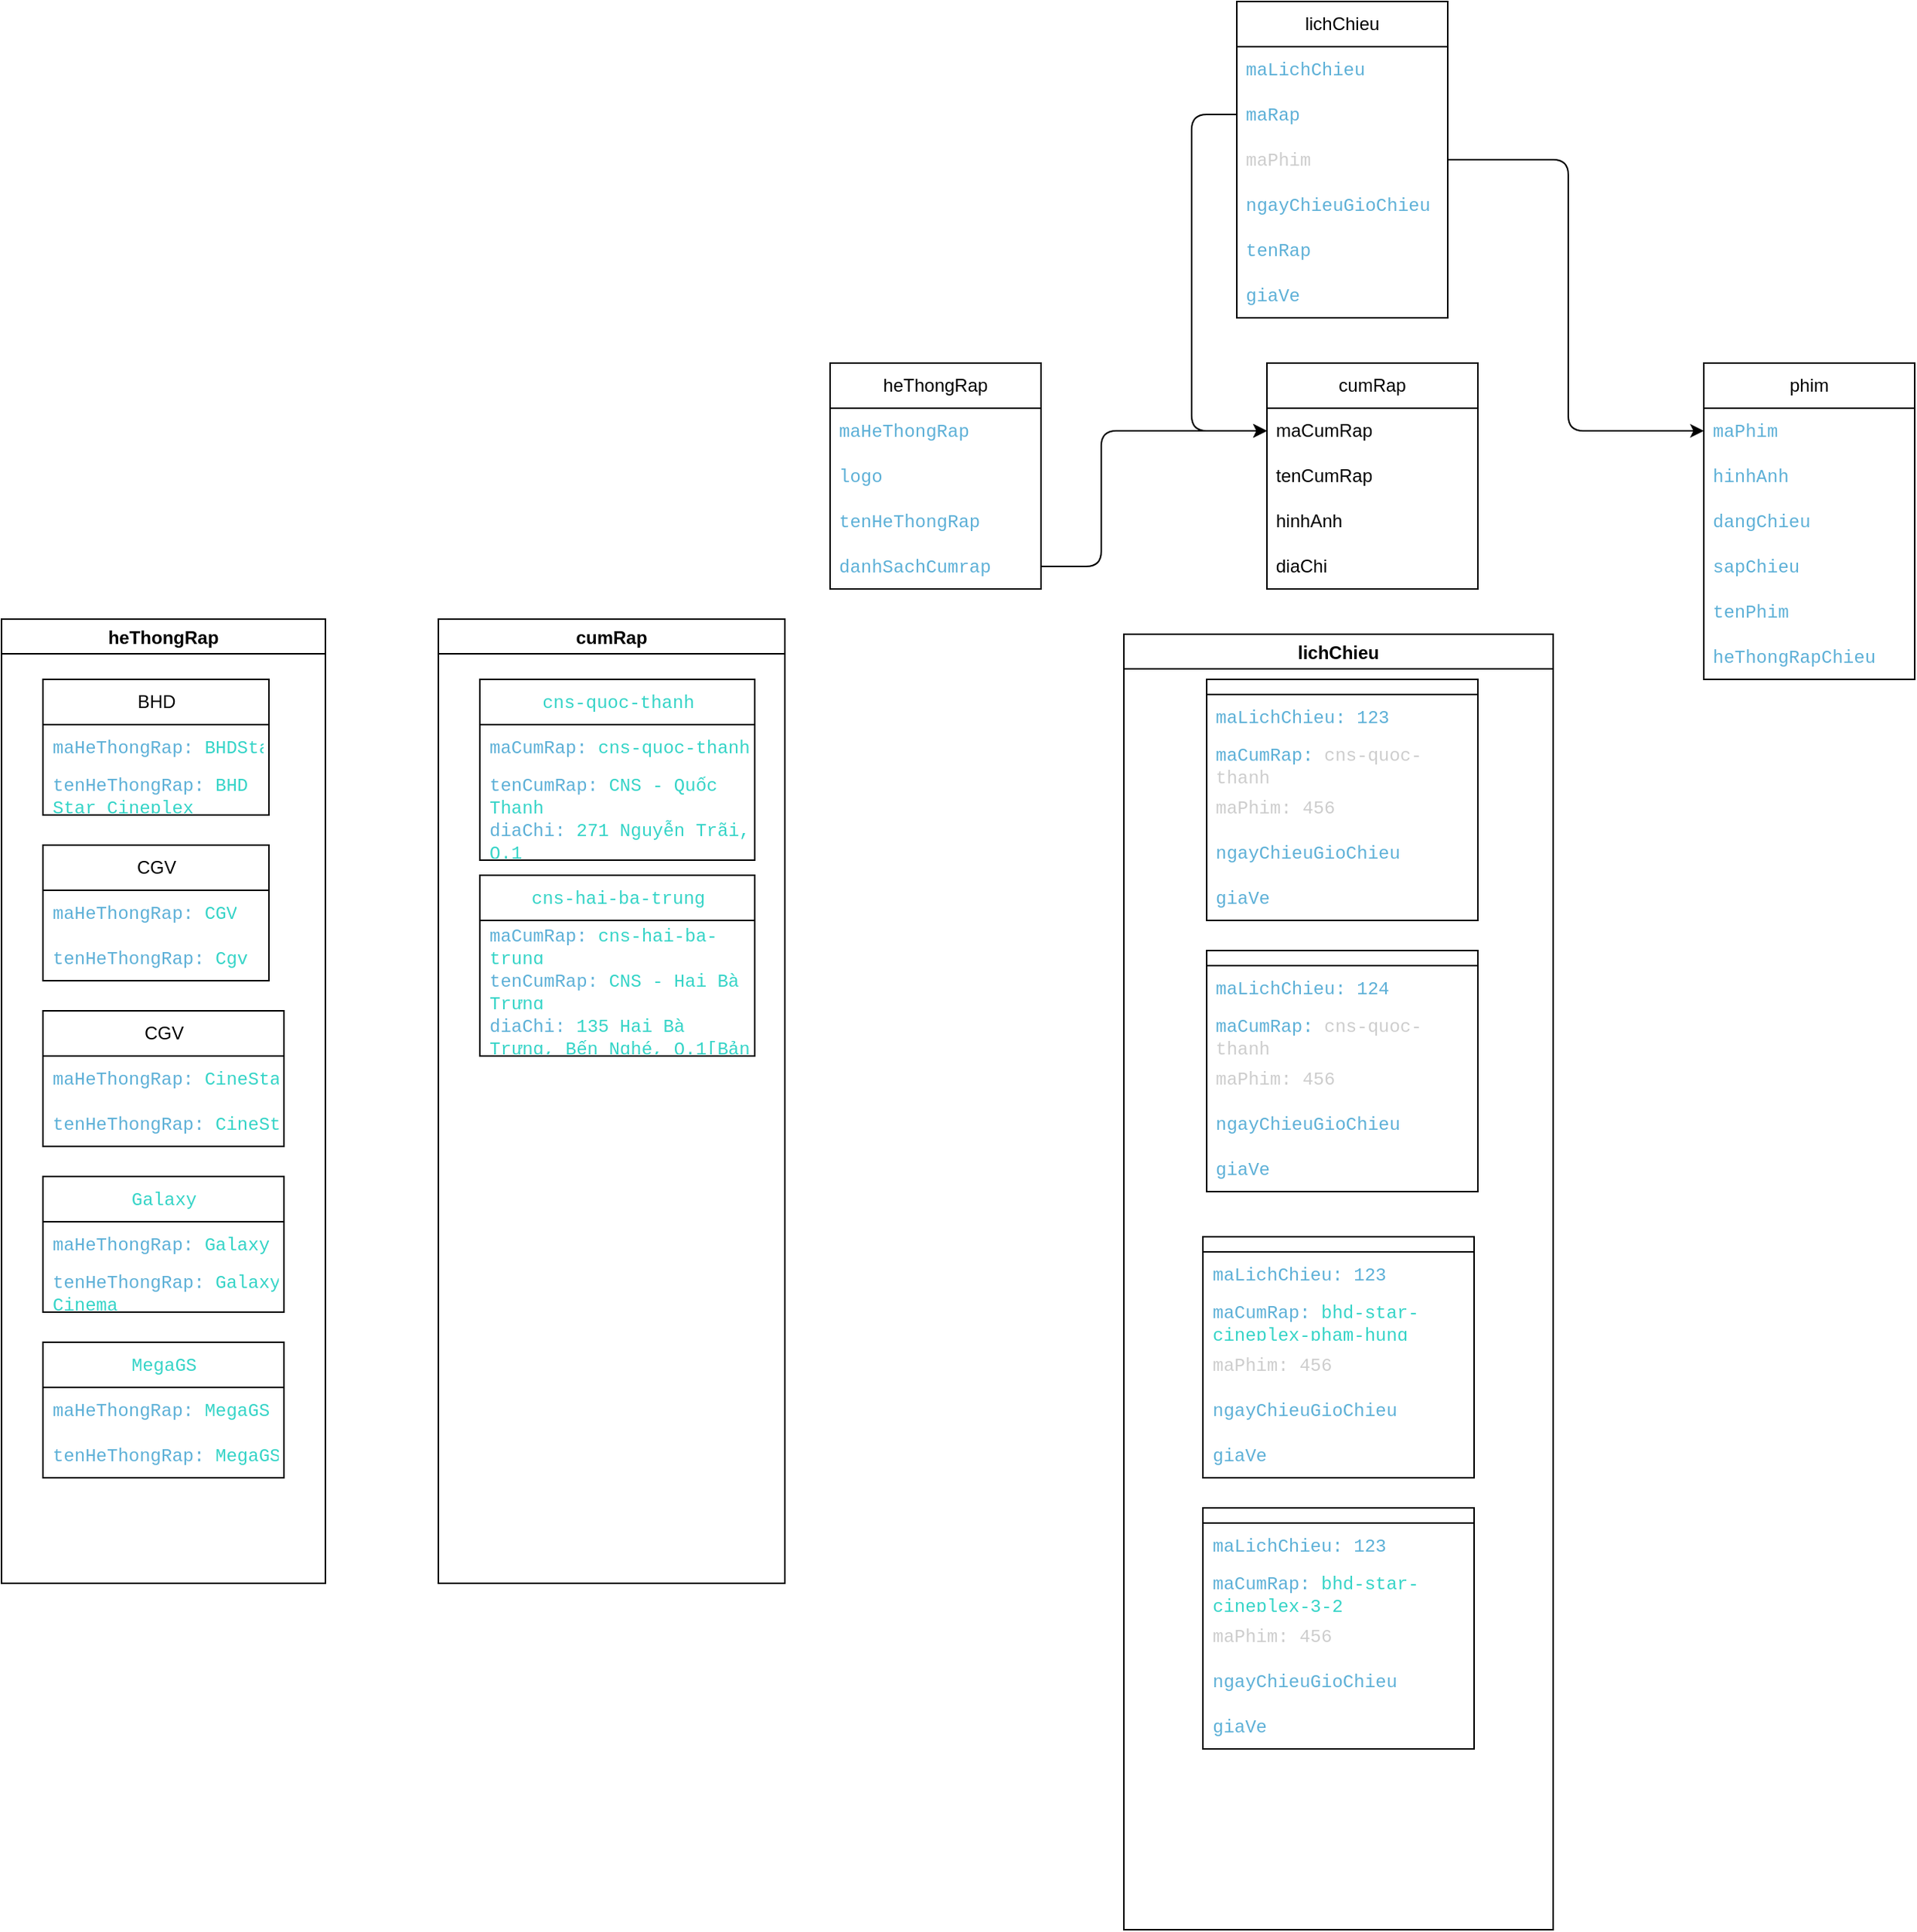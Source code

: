 <mxfile>
    <diagram id="7_BAVlNFPyDH6XKhJc1Q" name="Page-1">
        <mxGraphModel dx="2104" dy="604" grid="1" gridSize="10" guides="1" tooltips="1" connect="1" arrows="1" fold="1" page="1" pageScale="1" pageWidth="850" pageHeight="1100" math="0" shadow="0">
            <root>
                <mxCell id="0"/>
                <mxCell id="1" parent="0"/>
                <mxCell id="2" value="heThongRap" style="swimlane;fontStyle=0;childLayout=stackLayout;horizontal=1;startSize=30;horizontalStack=0;resizeParent=1;resizeParentMax=0;resizeLast=0;collapsible=1;marginBottom=0;whiteSpace=wrap;html=1;" vertex="1" parent="1">
                    <mxGeometry x="30" y="280" width="140" height="150" as="geometry"/>
                </mxCell>
                <mxCell id="3" value="&lt;span style=&quot;color: rgb(93, 176, 215); font-family: consolas, &amp;quot;lucida console&amp;quot;, &amp;quot;courier new&amp;quot;, monospace;&quot;&gt;maHeThongRap&lt;/span&gt;" style="text;strokeColor=none;fillColor=none;align=left;verticalAlign=middle;spacingLeft=4;spacingRight=4;overflow=hidden;points=[[0,0.5],[1,0.5]];portConstraint=eastwest;rotatable=0;whiteSpace=wrap;html=1;" vertex="1" parent="2">
                    <mxGeometry y="30" width="140" height="30" as="geometry"/>
                </mxCell>
                <mxCell id="4" value="&lt;span style=&quot;color: rgb(93, 176, 215); font-family: consolas, &amp;quot;lucida console&amp;quot;, &amp;quot;courier new&amp;quot;, monospace;&quot;&gt;logo&lt;/span&gt;" style="text;strokeColor=none;fillColor=none;align=left;verticalAlign=middle;spacingLeft=4;spacingRight=4;overflow=hidden;points=[[0,0.5],[1,0.5]];portConstraint=eastwest;rotatable=0;whiteSpace=wrap;html=1;" vertex="1" parent="2">
                    <mxGeometry y="60" width="140" height="30" as="geometry"/>
                </mxCell>
                <mxCell id="5" value="&lt;span style=&quot;color: rgb(93, 176, 215); font-family: consolas, &amp;quot;lucida console&amp;quot;, &amp;quot;courier new&amp;quot;, monospace;&quot;&gt;tenHeThongRap&lt;/span&gt;" style="text;strokeColor=none;fillColor=none;align=left;verticalAlign=middle;spacingLeft=4;spacingRight=4;overflow=hidden;points=[[0,0.5],[1,0.5]];portConstraint=eastwest;rotatable=0;whiteSpace=wrap;html=1;" vertex="1" parent="2">
                    <mxGeometry y="90" width="140" height="30" as="geometry"/>
                </mxCell>
                <mxCell id="25" value="&lt;span style=&quot;color: rgb(93, 176, 215); font-family: consolas, &amp;quot;lucida console&amp;quot;, &amp;quot;courier new&amp;quot;, monospace;&quot;&gt;danhSachCumrap&lt;/span&gt;" style="text;strokeColor=none;fillColor=none;align=left;verticalAlign=middle;spacingLeft=4;spacingRight=4;overflow=hidden;points=[[0,0.5],[1,0.5]];portConstraint=eastwest;rotatable=0;whiteSpace=wrap;html=1;" vertex="1" parent="2">
                    <mxGeometry y="120" width="140" height="30" as="geometry"/>
                </mxCell>
                <mxCell id="6" value="cumRap" style="swimlane;fontStyle=0;childLayout=stackLayout;horizontal=1;startSize=30;horizontalStack=0;resizeParent=1;resizeParentMax=0;resizeLast=0;collapsible=1;marginBottom=0;whiteSpace=wrap;html=1;" vertex="1" parent="1">
                    <mxGeometry x="320" y="280" width="140" height="150" as="geometry"/>
                </mxCell>
                <mxCell id="7" value="maCumRap" style="text;strokeColor=none;fillColor=none;align=left;verticalAlign=middle;spacingLeft=4;spacingRight=4;overflow=hidden;points=[[0,0.5],[1,0.5]];portConstraint=eastwest;rotatable=0;whiteSpace=wrap;html=1;" vertex="1" parent="6">
                    <mxGeometry y="30" width="140" height="30" as="geometry"/>
                </mxCell>
                <mxCell id="8" value="tenCumRap" style="text;strokeColor=none;fillColor=none;align=left;verticalAlign=middle;spacingLeft=4;spacingRight=4;overflow=hidden;points=[[0,0.5],[1,0.5]];portConstraint=eastwest;rotatable=0;whiteSpace=wrap;html=1;" vertex="1" parent="6">
                    <mxGeometry y="60" width="140" height="30" as="geometry"/>
                </mxCell>
                <mxCell id="9" value="hinhAnh" style="text;strokeColor=none;fillColor=none;align=left;verticalAlign=middle;spacingLeft=4;spacingRight=4;overflow=hidden;points=[[0,0.5],[1,0.5]];portConstraint=eastwest;rotatable=0;whiteSpace=wrap;html=1;" vertex="1" parent="6">
                    <mxGeometry y="90" width="140" height="30" as="geometry"/>
                </mxCell>
                <mxCell id="10" value="diaChi" style="text;strokeColor=none;fillColor=none;align=left;verticalAlign=middle;spacingLeft=4;spacingRight=4;overflow=hidden;points=[[0,0.5],[1,0.5]];portConstraint=eastwest;rotatable=0;whiteSpace=wrap;html=1;" vertex="1" parent="6">
                    <mxGeometry y="120" width="140" height="30" as="geometry"/>
                </mxCell>
                <mxCell id="11" value="phim" style="swimlane;fontStyle=0;childLayout=stackLayout;horizontal=1;startSize=30;horizontalStack=0;resizeParent=1;resizeParentMax=0;resizeLast=0;collapsible=1;marginBottom=0;whiteSpace=wrap;html=1;" vertex="1" parent="1">
                    <mxGeometry x="610" y="280" width="140" height="210" as="geometry"/>
                </mxCell>
                <mxCell id="12" value="&lt;span style=&quot;color: rgb(93, 176, 215); font-family: consolas, &amp;quot;lucida console&amp;quot;, &amp;quot;courier new&amp;quot;, monospace;&quot;&gt;maPhim&lt;/span&gt;" style="text;strokeColor=none;fillColor=none;align=left;verticalAlign=middle;spacingLeft=4;spacingRight=4;overflow=hidden;points=[[0,0.5],[1,0.5]];portConstraint=eastwest;rotatable=0;whiteSpace=wrap;html=1;" vertex="1" parent="11">
                    <mxGeometry y="30" width="140" height="30" as="geometry"/>
                </mxCell>
                <mxCell id="13" value="&lt;span style=&quot;color: rgb(93, 176, 215); font-family: consolas, &amp;quot;lucida console&amp;quot;, &amp;quot;courier new&amp;quot;, monospace;&quot;&gt;hinhAnh&lt;/span&gt;" style="text;strokeColor=none;fillColor=none;align=left;verticalAlign=middle;spacingLeft=4;spacingRight=4;overflow=hidden;points=[[0,0.5],[1,0.5]];portConstraint=eastwest;rotatable=0;whiteSpace=wrap;html=1;" vertex="1" parent="11">
                    <mxGeometry y="60" width="140" height="30" as="geometry"/>
                </mxCell>
                <mxCell id="14" value="&lt;span style=&quot;color: rgb(93, 176, 215); font-family: consolas, &amp;quot;lucida console&amp;quot;, &amp;quot;courier new&amp;quot;, monospace;&quot;&gt;dangChieu&lt;/span&gt;" style="text;strokeColor=none;fillColor=none;align=left;verticalAlign=middle;spacingLeft=4;spacingRight=4;overflow=hidden;points=[[0,0.5],[1,0.5]];portConstraint=eastwest;rotatable=0;whiteSpace=wrap;html=1;" vertex="1" parent="11">
                    <mxGeometry y="90" width="140" height="30" as="geometry"/>
                </mxCell>
                <mxCell id="16" value="&lt;span style=&quot;color: rgb(93, 176, 215); font-family: consolas, &amp;quot;lucida console&amp;quot;, &amp;quot;courier new&amp;quot;, monospace;&quot;&gt;sapChieu&lt;/span&gt;" style="text;strokeColor=none;fillColor=none;align=left;verticalAlign=middle;spacingLeft=4;spacingRight=4;overflow=hidden;points=[[0,0.5],[1,0.5]];portConstraint=eastwest;rotatable=0;whiteSpace=wrap;html=1;" vertex="1" parent="11">
                    <mxGeometry y="120" width="140" height="30" as="geometry"/>
                </mxCell>
                <mxCell id="29" value="&lt;span style=&quot;color: rgb(93, 176, 215); font-family: consolas, &amp;quot;lucida console&amp;quot;, &amp;quot;courier new&amp;quot;, monospace;&quot;&gt;tenPhim&lt;/span&gt;" style="text;strokeColor=none;fillColor=none;align=left;verticalAlign=middle;spacingLeft=4;spacingRight=4;overflow=hidden;points=[[0,0.5],[1,0.5]];portConstraint=eastwest;rotatable=0;whiteSpace=wrap;html=1;" vertex="1" parent="11">
                    <mxGeometry y="150" width="140" height="30" as="geometry"/>
                </mxCell>
                <mxCell id="15" value="&lt;span style=&quot;color: rgb(93, 176, 215); font-family: consolas, &amp;quot;lucida console&amp;quot;, &amp;quot;courier new&amp;quot;, monospace;&quot;&gt;heThongRapChieu&lt;/span&gt;" style="text;strokeColor=none;fillColor=none;align=left;verticalAlign=middle;spacingLeft=4;spacingRight=4;overflow=hidden;points=[[0,0.5],[1,0.5]];portConstraint=eastwest;rotatable=0;whiteSpace=wrap;html=1;" vertex="1" parent="11">
                    <mxGeometry y="180" width="140" height="30" as="geometry"/>
                </mxCell>
                <mxCell id="17" value="lichChieu" style="swimlane;fontStyle=0;childLayout=stackLayout;horizontal=1;startSize=30;horizontalStack=0;resizeParent=1;resizeParentMax=0;resizeLast=0;collapsible=1;marginBottom=0;whiteSpace=wrap;html=1;" vertex="1" parent="1">
                    <mxGeometry x="300" y="40" width="140" height="210" as="geometry"/>
                </mxCell>
                <mxCell id="18" value="&lt;span style=&quot;color: rgb(93, 176, 215); font-family: consolas, &amp;quot;lucida console&amp;quot;, &amp;quot;courier new&amp;quot;, monospace;&quot;&gt;maLichChieu&lt;/span&gt;" style="text;strokeColor=none;fillColor=none;align=left;verticalAlign=middle;spacingLeft=4;spacingRight=4;overflow=hidden;points=[[0,0.5],[1,0.5]];portConstraint=eastwest;rotatable=0;whiteSpace=wrap;html=1;" vertex="1" parent="17">
                    <mxGeometry y="30" width="140" height="30" as="geometry"/>
                </mxCell>
                <mxCell id="19" value="&lt;span style=&quot;color: rgb(93, 176, 215); font-family: consolas, &amp;quot;lucida console&amp;quot;, &amp;quot;courier new&amp;quot;, monospace;&quot;&gt;maRap&lt;/span&gt;" style="text;strokeColor=none;fillColor=none;align=left;verticalAlign=middle;spacingLeft=4;spacingRight=4;overflow=hidden;points=[[0,0.5],[1,0.5]];portConstraint=eastwest;rotatable=0;whiteSpace=wrap;html=1;" vertex="1" parent="17">
                    <mxGeometry y="60" width="140" height="30" as="geometry"/>
                </mxCell>
                <mxCell id="26" value="&lt;span style=&quot;color: rgb(205, 205, 205); font-family: consolas, &amp;quot;lucida console&amp;quot;, &amp;quot;courier new&amp;quot;, monospace;&quot;&gt;maPhim&lt;/span&gt;" style="text;strokeColor=none;fillColor=none;align=left;verticalAlign=middle;spacingLeft=4;spacingRight=4;overflow=hidden;points=[[0,0.5],[1,0.5]];portConstraint=eastwest;rotatable=0;whiteSpace=wrap;html=1;" vertex="1" parent="17">
                    <mxGeometry y="90" width="140" height="30" as="geometry"/>
                </mxCell>
                <mxCell id="22" value="&lt;span style=&quot;color: rgb(93, 176, 215); font-family: consolas, &amp;quot;lucida console&amp;quot;, &amp;quot;courier new&amp;quot;, monospace;&quot;&gt;ngayChieuGioChieu&lt;/span&gt;" style="text;strokeColor=none;fillColor=none;align=left;verticalAlign=middle;spacingLeft=4;spacingRight=4;overflow=hidden;points=[[0,0.5],[1,0.5]];portConstraint=eastwest;rotatable=0;whiteSpace=wrap;html=1;" vertex="1" parent="17">
                    <mxGeometry y="120" width="140" height="30" as="geometry"/>
                </mxCell>
                <mxCell id="21" value="&lt;span style=&quot;color: rgb(93, 176, 215); font-family: consolas, &amp;quot;lucida console&amp;quot;, &amp;quot;courier new&amp;quot;, monospace;&quot;&gt;tenRap&lt;/span&gt;" style="text;strokeColor=none;fillColor=none;align=left;verticalAlign=middle;spacingLeft=4;spacingRight=4;overflow=hidden;points=[[0,0.5],[1,0.5]];portConstraint=eastwest;rotatable=0;whiteSpace=wrap;html=1;" vertex="1" parent="17">
                    <mxGeometry y="150" width="140" height="30" as="geometry"/>
                </mxCell>
                <mxCell id="20" value="&lt;span style=&quot;color: rgb(93, 176, 215); font-family: consolas, &amp;quot;lucida console&amp;quot;, &amp;quot;courier new&amp;quot;, monospace;&quot;&gt;giaVe&lt;/span&gt;" style="text;strokeColor=none;fillColor=none;align=left;verticalAlign=middle;spacingLeft=4;spacingRight=4;overflow=hidden;points=[[0,0.5],[1,0.5]];portConstraint=eastwest;rotatable=0;whiteSpace=wrap;html=1;" vertex="1" parent="17">
                    <mxGeometry y="180" width="140" height="30" as="geometry"/>
                </mxCell>
                <mxCell id="24" style="edgeStyle=none;html=1;entryX=0;entryY=0.5;entryDx=0;entryDy=0;" edge="1" parent="1" source="19" target="7">
                    <mxGeometry relative="1" as="geometry">
                        <Array as="points">
                            <mxPoint x="270" y="115"/>
                            <mxPoint x="270" y="325"/>
                        </Array>
                    </mxGeometry>
                </mxCell>
                <mxCell id="27" style="edgeStyle=none;html=1;exitX=1;exitY=0.5;exitDx=0;exitDy=0;entryX=0;entryY=0.5;entryDx=0;entryDy=0;" edge="1" parent="1" source="26" target="12">
                    <mxGeometry relative="1" as="geometry">
                        <Array as="points">
                            <mxPoint x="520" y="145"/>
                            <mxPoint x="520" y="325"/>
                        </Array>
                    </mxGeometry>
                </mxCell>
                <mxCell id="28" style="edgeStyle=none;html=1;exitX=1;exitY=0.5;exitDx=0;exitDy=0;entryX=0;entryY=0.5;entryDx=0;entryDy=0;" edge="1" parent="1" source="25" target="7">
                    <mxGeometry relative="1" as="geometry">
                        <Array as="points">
                            <mxPoint x="210" y="415"/>
                            <mxPoint x="210" y="325"/>
                        </Array>
                    </mxGeometry>
                </mxCell>
                <mxCell id="69" value="heThongRap" style="swimlane;" vertex="1" parent="1">
                    <mxGeometry x="-520" y="450" width="215" height="640" as="geometry"/>
                </mxCell>
                <mxCell id="37" value="BHD" style="swimlane;fontStyle=0;childLayout=stackLayout;horizontal=1;startSize=30;horizontalStack=0;resizeParent=1;resizeParentMax=0;resizeLast=0;collapsible=1;marginBottom=0;whiteSpace=wrap;html=1;" vertex="1" parent="69">
                    <mxGeometry x="27.5" y="40" width="150" height="90" as="geometry">
                        <mxRectangle x="-50" y="520" width="70" height="30" as="alternateBounds"/>
                    </mxGeometry>
                </mxCell>
                <mxCell id="38" value="&lt;span style=&quot;color: rgb(93, 176, 215); font-family: consolas, &amp;quot;lucida console&amp;quot;, &amp;quot;courier new&amp;quot;, monospace;&quot;&gt;maHeThongRap:&amp;nbsp;&lt;/span&gt;&lt;span style=&quot;color: rgb(53, 212, 199); font-family: consolas, &amp;quot;lucida console&amp;quot;, &amp;quot;courier new&amp;quot;, monospace;&quot;&gt;BHDStar&lt;/span&gt;" style="text;strokeColor=none;fillColor=none;align=left;verticalAlign=middle;spacingLeft=4;spacingRight=4;overflow=hidden;points=[[0,0.5],[1,0.5]];portConstraint=eastwest;rotatable=0;whiteSpace=wrap;html=1;" vertex="1" parent="37">
                    <mxGeometry y="30" width="150" height="30" as="geometry"/>
                </mxCell>
                <mxCell id="39" value="&lt;span style=&quot;color: rgb(93, 176, 215); font-family: consolas, &amp;quot;lucida console&amp;quot;, &amp;quot;courier new&amp;quot;, monospace;&quot;&gt;tenHeThongRap:&amp;nbsp;&lt;/span&gt;&lt;span style=&quot;color: rgb(53, 212, 199); font-family: consolas, &amp;quot;lucida console&amp;quot;, &amp;quot;courier new&amp;quot;, monospace;&quot;&gt;BHD Star Cineplex&lt;/span&gt;" style="text;strokeColor=none;fillColor=none;align=left;verticalAlign=middle;spacingLeft=4;spacingRight=4;overflow=hidden;points=[[0,0.5],[1,0.5]];portConstraint=eastwest;rotatable=0;whiteSpace=wrap;html=1;" vertex="1" parent="37">
                    <mxGeometry y="60" width="150" height="30" as="geometry"/>
                </mxCell>
                <mxCell id="41" value="CGV" style="swimlane;fontStyle=0;childLayout=stackLayout;horizontal=1;startSize=30;horizontalStack=0;resizeParent=1;resizeParentMax=0;resizeLast=0;collapsible=1;marginBottom=0;whiteSpace=wrap;html=1;" vertex="1" parent="69">
                    <mxGeometry x="27.5" y="150" width="150" height="90" as="geometry"/>
                </mxCell>
                <mxCell id="42" value="&lt;span style=&quot;color: rgb(93, 176, 215); font-family: consolas, &amp;quot;lucida console&amp;quot;, &amp;quot;courier new&amp;quot;, monospace;&quot;&gt;maHeThongRap:&amp;nbsp;&lt;/span&gt;&lt;span style=&quot;color: rgb(53, 212, 199); font-family: consolas, &amp;quot;lucida console&amp;quot;, &amp;quot;courier new&amp;quot;, monospace;&quot;&gt;CGV&lt;/span&gt;" style="text;strokeColor=none;fillColor=none;align=left;verticalAlign=middle;spacingLeft=4;spacingRight=4;overflow=hidden;points=[[0,0.5],[1,0.5]];portConstraint=eastwest;rotatable=0;whiteSpace=wrap;html=1;" vertex="1" parent="41">
                    <mxGeometry y="30" width="150" height="30" as="geometry"/>
                </mxCell>
                <mxCell id="43" value="&lt;span style=&quot;color: rgb(93, 176, 215); font-family: consolas, &amp;quot;lucida console&amp;quot;, &amp;quot;courier new&amp;quot;, monospace;&quot;&gt;tenHeThongRap:&amp;nbsp;&lt;/span&gt;&lt;span style=&quot;color: rgb(53, 212, 199); font-family: consolas, &amp;quot;lucida console&amp;quot;, &amp;quot;courier new&amp;quot;, monospace;&quot;&gt;Cgv&lt;/span&gt;" style="text;strokeColor=none;fillColor=none;align=left;verticalAlign=middle;spacingLeft=4;spacingRight=4;overflow=hidden;points=[[0,0.5],[1,0.5]];portConstraint=eastwest;rotatable=0;whiteSpace=wrap;html=1;" vertex="1" parent="41">
                    <mxGeometry y="60" width="150" height="30" as="geometry"/>
                </mxCell>
                <mxCell id="44" value="CGV" style="swimlane;fontStyle=0;childLayout=stackLayout;horizontal=1;startSize=30;horizontalStack=0;resizeParent=1;resizeParentMax=0;resizeLast=0;collapsible=1;marginBottom=0;whiteSpace=wrap;html=1;" vertex="1" parent="69">
                    <mxGeometry x="27.5" y="260" width="160" height="90" as="geometry"/>
                </mxCell>
                <mxCell id="45" value="&lt;span style=&quot;color: rgb(93, 176, 215); font-family: consolas, &amp;quot;lucida console&amp;quot;, &amp;quot;courier new&amp;quot;, monospace;&quot;&gt;maHeThongRap:&amp;nbsp;&lt;/span&gt;&lt;span style=&quot;color: rgb(53, 212, 199); font-family: consolas, &amp;quot;lucida console&amp;quot;, &amp;quot;courier new&amp;quot;, monospace;&quot;&gt;CineStar&lt;/span&gt;" style="text;strokeColor=none;fillColor=none;align=left;verticalAlign=middle;spacingLeft=4;spacingRight=4;overflow=hidden;points=[[0,0.5],[1,0.5]];portConstraint=eastwest;rotatable=0;whiteSpace=wrap;html=1;" vertex="1" parent="44">
                    <mxGeometry y="30" width="160" height="30" as="geometry"/>
                </mxCell>
                <mxCell id="46" value="&lt;span style=&quot;color: rgb(93, 176, 215); font-family: consolas, &amp;quot;lucida console&amp;quot;, &amp;quot;courier new&amp;quot;, monospace;&quot;&gt;tenHeThongRap:&amp;nbsp;&lt;/span&gt;&lt;span style=&quot;color: rgb(53, 212, 199); font-family: consolas, &amp;quot;lucida console&amp;quot;, &amp;quot;courier new&amp;quot;, monospace;&quot;&gt;CineStar&lt;/span&gt;" style="text;strokeColor=none;fillColor=none;align=left;verticalAlign=middle;spacingLeft=4;spacingRight=4;overflow=hidden;points=[[0,0.5],[1,0.5]];portConstraint=eastwest;rotatable=0;whiteSpace=wrap;html=1;" vertex="1" parent="44">
                    <mxGeometry y="60" width="160" height="30" as="geometry"/>
                </mxCell>
                <mxCell id="47" value="&lt;span style=&quot;color: rgb(53, 212, 199); font-family: consolas, &amp;quot;lucida console&amp;quot;, &amp;quot;courier new&amp;quot;, monospace; text-align: left;&quot;&gt;Galaxy&lt;/span&gt;" style="swimlane;fontStyle=0;childLayout=stackLayout;horizontal=1;startSize=30;horizontalStack=0;resizeParent=1;resizeParentMax=0;resizeLast=0;collapsible=1;marginBottom=0;whiteSpace=wrap;html=1;" vertex="1" parent="69">
                    <mxGeometry x="27.5" y="370" width="160" height="90" as="geometry"/>
                </mxCell>
                <mxCell id="48" value="&lt;span style=&quot;color: rgb(93, 176, 215); font-family: consolas, &amp;quot;lucida console&amp;quot;, &amp;quot;courier new&amp;quot;, monospace;&quot;&gt;maHeThongRap:&amp;nbsp;&lt;/span&gt;&lt;span style=&quot;color: rgb(53, 212, 199); font-family: consolas, &amp;quot;lucida console&amp;quot;, &amp;quot;courier new&amp;quot;, monospace;&quot;&gt;Galaxy&lt;/span&gt;" style="text;strokeColor=none;fillColor=none;align=left;verticalAlign=middle;spacingLeft=4;spacingRight=4;overflow=hidden;points=[[0,0.5],[1,0.5]];portConstraint=eastwest;rotatable=0;whiteSpace=wrap;html=1;" vertex="1" parent="47">
                    <mxGeometry y="30" width="160" height="30" as="geometry"/>
                </mxCell>
                <mxCell id="49" value="&lt;span style=&quot;color: rgb(93, 176, 215); font-family: consolas, &amp;quot;lucida console&amp;quot;, &amp;quot;courier new&amp;quot;, monospace;&quot;&gt;tenHeThongRap:&amp;nbsp;&lt;/span&gt;&lt;span style=&quot;color: rgb(53, 212, 199); font-family: consolas, &amp;quot;lucida console&amp;quot;, &amp;quot;courier new&amp;quot;, monospace;&quot;&gt;Galaxy Cinema&lt;/span&gt;" style="text;strokeColor=none;fillColor=none;align=left;verticalAlign=middle;spacingLeft=4;spacingRight=4;overflow=hidden;points=[[0,0.5],[1,0.5]];portConstraint=eastwest;rotatable=0;whiteSpace=wrap;html=1;" vertex="1" parent="47">
                    <mxGeometry y="60" width="160" height="30" as="geometry"/>
                </mxCell>
                <mxCell id="50" value="&lt;span style=&quot;color: rgb(53, 212, 199); font-family: consolas, &amp;quot;lucida console&amp;quot;, &amp;quot;courier new&amp;quot;, monospace; text-align: left;&quot;&gt;MegaGS&lt;/span&gt;" style="swimlane;fontStyle=0;childLayout=stackLayout;horizontal=1;startSize=30;horizontalStack=0;resizeParent=1;resizeParentMax=0;resizeLast=0;collapsible=1;marginBottom=0;whiteSpace=wrap;html=1;" vertex="1" parent="69">
                    <mxGeometry x="27.5" y="480" width="160" height="90" as="geometry"/>
                </mxCell>
                <mxCell id="51" value="&lt;span style=&quot;color: rgb(93, 176, 215); font-family: consolas, &amp;quot;lucida console&amp;quot;, &amp;quot;courier new&amp;quot;, monospace;&quot;&gt;maHeThongRap:&amp;nbsp;&lt;/span&gt;&lt;span style=&quot;color: rgb(53, 212, 199); font-family: consolas, &amp;quot;lucida console&amp;quot;, &amp;quot;courier new&amp;quot;, monospace;&quot;&gt;MegaGS&lt;/span&gt;" style="text;strokeColor=none;fillColor=none;align=left;verticalAlign=middle;spacingLeft=4;spacingRight=4;overflow=hidden;points=[[0,0.5],[1,0.5]];portConstraint=eastwest;rotatable=0;whiteSpace=wrap;html=1;" vertex="1" parent="50">
                    <mxGeometry y="30" width="160" height="30" as="geometry"/>
                </mxCell>
                <mxCell id="52" value="&lt;span style=&quot;color: rgb(93, 176, 215); font-family: consolas, &amp;quot;lucida console&amp;quot;, &amp;quot;courier new&amp;quot;, monospace;&quot;&gt;tenHeThongRap:&amp;nbsp;&lt;/span&gt;&lt;span style=&quot;color: rgb(53, 212, 199); font-family: consolas, &amp;quot;lucida console&amp;quot;, &amp;quot;courier new&amp;quot;, monospace;&quot;&gt;MegaGS&lt;/span&gt;" style="text;strokeColor=none;fillColor=none;align=left;verticalAlign=middle;spacingLeft=4;spacingRight=4;overflow=hidden;points=[[0,0.5],[1,0.5]];portConstraint=eastwest;rotatable=0;whiteSpace=wrap;html=1;" vertex="1" parent="50">
                    <mxGeometry y="60" width="160" height="30" as="geometry"/>
                </mxCell>
                <mxCell id="71" value="lichChieu" style="swimlane;startSize=23;" vertex="1" parent="1">
                    <mxGeometry x="225" y="460" width="285" height="860" as="geometry"/>
                </mxCell>
                <mxCell id="53" value="" style="swimlane;fontStyle=0;childLayout=stackLayout;horizontal=1;startSize=10;horizontalStack=0;resizeParent=1;resizeParentMax=0;resizeLast=0;collapsible=1;marginBottom=0;whiteSpace=wrap;html=1;" vertex="1" parent="71">
                    <mxGeometry x="55" y="30" width="180" height="160" as="geometry"/>
                </mxCell>
                <mxCell id="54" value="&lt;span style=&quot;color: rgb(93, 176, 215); font-family: consolas, &amp;quot;lucida console&amp;quot;, &amp;quot;courier new&amp;quot;, monospace;&quot;&gt;maLichChieu: 123&lt;/span&gt;" style="text;strokeColor=none;fillColor=none;align=left;verticalAlign=middle;spacingLeft=4;spacingRight=4;overflow=hidden;points=[[0,0.5],[1,0.5]];portConstraint=eastwest;rotatable=0;whiteSpace=wrap;html=1;" vertex="1" parent="53">
                    <mxGeometry y="10" width="180" height="30" as="geometry"/>
                </mxCell>
                <mxCell id="55" value="&lt;span style=&quot;color: rgb(93, 176, 215); font-family: consolas, &amp;quot;lucida console&amp;quot;, &amp;quot;courier new&amp;quot;, monospace;&quot;&gt;maCumRap:&amp;nbsp;&lt;/span&gt;&lt;span style=&quot;color: rgb(205, 205, 205); font-family: consolas, &amp;quot;lucida console&amp;quot;, &amp;quot;courier new&amp;quot;, monospace;&quot;&gt;cns-quoc-thanh&lt;/span&gt;" style="text;strokeColor=none;fillColor=none;align=left;verticalAlign=middle;spacingLeft=4;spacingRight=4;overflow=hidden;points=[[0,0.5],[1,0.5]];portConstraint=eastwest;rotatable=0;whiteSpace=wrap;html=1;" vertex="1" parent="53">
                    <mxGeometry y="40" width="180" height="30" as="geometry"/>
                </mxCell>
                <mxCell id="56" value="&lt;span style=&quot;color: rgb(205, 205, 205); font-family: consolas, &amp;quot;lucida console&amp;quot;, &amp;quot;courier new&amp;quot;, monospace;&quot;&gt;maPhim: 456&lt;/span&gt;" style="text;strokeColor=none;fillColor=none;align=left;verticalAlign=middle;spacingLeft=4;spacingRight=4;overflow=hidden;points=[[0,0.5],[1,0.5]];portConstraint=eastwest;rotatable=0;whiteSpace=wrap;html=1;" vertex="1" parent="53">
                    <mxGeometry y="70" width="180" height="30" as="geometry"/>
                </mxCell>
                <mxCell id="57" value="&lt;span style=&quot;color: rgb(93, 176, 215); font-family: consolas, &amp;quot;lucida console&amp;quot;, &amp;quot;courier new&amp;quot;, monospace;&quot;&gt;ngayChieuGioChieu&lt;/span&gt;" style="text;strokeColor=none;fillColor=none;align=left;verticalAlign=middle;spacingLeft=4;spacingRight=4;overflow=hidden;points=[[0,0.5],[1,0.5]];portConstraint=eastwest;rotatable=0;whiteSpace=wrap;html=1;" vertex="1" parent="53">
                    <mxGeometry y="100" width="180" height="30" as="geometry"/>
                </mxCell>
                <mxCell id="59" value="&lt;span style=&quot;color: rgb(93, 176, 215); font-family: consolas, &amp;quot;lucida console&amp;quot;, &amp;quot;courier new&amp;quot;, monospace;&quot;&gt;giaVe&lt;/span&gt;" style="text;strokeColor=none;fillColor=none;align=left;verticalAlign=middle;spacingLeft=4;spacingRight=4;overflow=hidden;points=[[0,0.5],[1,0.5]];portConstraint=eastwest;rotatable=0;whiteSpace=wrap;html=1;" vertex="1" parent="53">
                    <mxGeometry y="130" width="180" height="30" as="geometry"/>
                </mxCell>
                <mxCell id="72" value="" style="swimlane;fontStyle=0;childLayout=stackLayout;horizontal=1;startSize=10;horizontalStack=0;resizeParent=1;resizeParentMax=0;resizeLast=0;collapsible=1;marginBottom=0;whiteSpace=wrap;html=1;" vertex="1" parent="71">
                    <mxGeometry x="55" y="210" width="180" height="160" as="geometry"/>
                </mxCell>
                <mxCell id="73" value="&lt;span style=&quot;color: rgb(93, 176, 215); font-family: consolas, &amp;quot;lucida console&amp;quot;, &amp;quot;courier new&amp;quot;, monospace;&quot;&gt;maLichChieu: 124&lt;/span&gt;" style="text;strokeColor=none;fillColor=none;align=left;verticalAlign=middle;spacingLeft=4;spacingRight=4;overflow=hidden;points=[[0,0.5],[1,0.5]];portConstraint=eastwest;rotatable=0;whiteSpace=wrap;html=1;" vertex="1" parent="72">
                    <mxGeometry y="10" width="180" height="30" as="geometry"/>
                </mxCell>
                <mxCell id="74" value="&lt;span style=&quot;color: rgb(93, 176, 215); font-family: consolas, &amp;quot;lucida console&amp;quot;, &amp;quot;courier new&amp;quot;, monospace;&quot;&gt;maCumRap:&amp;nbsp;&lt;/span&gt;&lt;span style=&quot;color: rgb(205, 205, 205); font-family: consolas, &amp;quot;lucida console&amp;quot;, &amp;quot;courier new&amp;quot;, monospace;&quot;&gt;cns-quoc-thanh&lt;/span&gt;" style="text;strokeColor=none;fillColor=none;align=left;verticalAlign=middle;spacingLeft=4;spacingRight=4;overflow=hidden;points=[[0,0.5],[1,0.5]];portConstraint=eastwest;rotatable=0;whiteSpace=wrap;html=1;" vertex="1" parent="72">
                    <mxGeometry y="40" width="180" height="30" as="geometry"/>
                </mxCell>
                <mxCell id="75" value="&lt;span style=&quot;color: rgb(205, 205, 205); font-family: consolas, &amp;quot;lucida console&amp;quot;, &amp;quot;courier new&amp;quot;, monospace;&quot;&gt;maPhim: 456&lt;/span&gt;" style="text;strokeColor=none;fillColor=none;align=left;verticalAlign=middle;spacingLeft=4;spacingRight=4;overflow=hidden;points=[[0,0.5],[1,0.5]];portConstraint=eastwest;rotatable=0;whiteSpace=wrap;html=1;" vertex="1" parent="72">
                    <mxGeometry y="70" width="180" height="30" as="geometry"/>
                </mxCell>
                <mxCell id="76" value="&lt;span style=&quot;color: rgb(93, 176, 215); font-family: consolas, &amp;quot;lucida console&amp;quot;, &amp;quot;courier new&amp;quot;, monospace;&quot;&gt;ngayChieuGioChieu&lt;/span&gt;" style="text;strokeColor=none;fillColor=none;align=left;verticalAlign=middle;spacingLeft=4;spacingRight=4;overflow=hidden;points=[[0,0.5],[1,0.5]];portConstraint=eastwest;rotatable=0;whiteSpace=wrap;html=1;" vertex="1" parent="72">
                    <mxGeometry y="100" width="180" height="30" as="geometry"/>
                </mxCell>
                <mxCell id="77" value="&lt;span style=&quot;color: rgb(93, 176, 215); font-family: consolas, &amp;quot;lucida console&amp;quot;, &amp;quot;courier new&amp;quot;, monospace;&quot;&gt;giaVe&lt;/span&gt;" style="text;strokeColor=none;fillColor=none;align=left;verticalAlign=middle;spacingLeft=4;spacingRight=4;overflow=hidden;points=[[0,0.5],[1,0.5]];portConstraint=eastwest;rotatable=0;whiteSpace=wrap;html=1;" vertex="1" parent="72">
                    <mxGeometry y="130" width="180" height="30" as="geometry"/>
                </mxCell>
                <mxCell id="99" value="" style="swimlane;fontStyle=0;childLayout=stackLayout;horizontal=1;startSize=10;horizontalStack=0;resizeParent=1;resizeParentMax=0;resizeLast=0;collapsible=1;marginBottom=0;whiteSpace=wrap;html=1;" vertex="1" parent="71">
                    <mxGeometry x="52.5" y="400" width="180" height="160" as="geometry"/>
                </mxCell>
                <mxCell id="100" value="&lt;span style=&quot;color: rgb(93, 176, 215); font-family: consolas, &amp;quot;lucida console&amp;quot;, &amp;quot;courier new&amp;quot;, monospace;&quot;&gt;maLichChieu: 123&lt;/span&gt;" style="text;strokeColor=none;fillColor=none;align=left;verticalAlign=middle;spacingLeft=4;spacingRight=4;overflow=hidden;points=[[0,0.5],[1,0.5]];portConstraint=eastwest;rotatable=0;whiteSpace=wrap;html=1;" vertex="1" parent="99">
                    <mxGeometry y="10" width="180" height="30" as="geometry"/>
                </mxCell>
                <mxCell id="101" value="&lt;span style=&quot;color: rgb(93, 176, 215); font-family: consolas, &amp;quot;lucida console&amp;quot;, &amp;quot;courier new&amp;quot;, monospace;&quot;&gt;maCumRap:&amp;nbsp;&lt;/span&gt;&lt;span style=&quot;color: rgb(53, 212, 199); font-family: consolas, &amp;quot;lucida console&amp;quot;, &amp;quot;courier new&amp;quot;, monospace;&quot;&gt;bhd-star-cineplex-pham-hung&lt;/span&gt;" style="text;strokeColor=none;fillColor=none;align=left;verticalAlign=middle;spacingLeft=4;spacingRight=4;overflow=hidden;points=[[0,0.5],[1,0.5]];portConstraint=eastwest;rotatable=0;whiteSpace=wrap;html=1;" vertex="1" parent="99">
                    <mxGeometry y="40" width="180" height="30" as="geometry"/>
                </mxCell>
                <mxCell id="102" value="&lt;span style=&quot;color: rgb(205, 205, 205); font-family: consolas, &amp;quot;lucida console&amp;quot;, &amp;quot;courier new&amp;quot;, monospace;&quot;&gt;maPhim: 456&lt;/span&gt;" style="text;strokeColor=none;fillColor=none;align=left;verticalAlign=middle;spacingLeft=4;spacingRight=4;overflow=hidden;points=[[0,0.5],[1,0.5]];portConstraint=eastwest;rotatable=0;whiteSpace=wrap;html=1;" vertex="1" parent="99">
                    <mxGeometry y="70" width="180" height="30" as="geometry"/>
                </mxCell>
                <mxCell id="103" value="&lt;span style=&quot;color: rgb(93, 176, 215); font-family: consolas, &amp;quot;lucida console&amp;quot;, &amp;quot;courier new&amp;quot;, monospace;&quot;&gt;ngayChieuGioChieu&lt;/span&gt;" style="text;strokeColor=none;fillColor=none;align=left;verticalAlign=middle;spacingLeft=4;spacingRight=4;overflow=hidden;points=[[0,0.5],[1,0.5]];portConstraint=eastwest;rotatable=0;whiteSpace=wrap;html=1;" vertex="1" parent="99">
                    <mxGeometry y="100" width="180" height="30" as="geometry"/>
                </mxCell>
                <mxCell id="104" value="&lt;span style=&quot;color: rgb(93, 176, 215); font-family: consolas, &amp;quot;lucida console&amp;quot;, &amp;quot;courier new&amp;quot;, monospace;&quot;&gt;giaVe&lt;/span&gt;" style="text;strokeColor=none;fillColor=none;align=left;verticalAlign=middle;spacingLeft=4;spacingRight=4;overflow=hidden;points=[[0,0.5],[1,0.5]];portConstraint=eastwest;rotatable=0;whiteSpace=wrap;html=1;" vertex="1" parent="99">
                    <mxGeometry y="130" width="180" height="30" as="geometry"/>
                </mxCell>
                <mxCell id="105" value="" style="swimlane;fontStyle=0;childLayout=stackLayout;horizontal=1;startSize=10;horizontalStack=0;resizeParent=1;resizeParentMax=0;resizeLast=0;collapsible=1;marginBottom=0;whiteSpace=wrap;html=1;" vertex="1" parent="71">
                    <mxGeometry x="52.5" y="580" width="180" height="160" as="geometry"/>
                </mxCell>
                <mxCell id="106" value="&lt;span style=&quot;color: rgb(93, 176, 215); font-family: consolas, &amp;quot;lucida console&amp;quot;, &amp;quot;courier new&amp;quot;, monospace;&quot;&gt;maLichChieu: 123&lt;/span&gt;" style="text;strokeColor=none;fillColor=none;align=left;verticalAlign=middle;spacingLeft=4;spacingRight=4;overflow=hidden;points=[[0,0.5],[1,0.5]];portConstraint=eastwest;rotatable=0;whiteSpace=wrap;html=1;" vertex="1" parent="105">
                    <mxGeometry y="10" width="180" height="30" as="geometry"/>
                </mxCell>
                <mxCell id="107" value="&lt;span style=&quot;color: rgb(93, 176, 215); font-family: consolas, &amp;quot;lucida console&amp;quot;, &amp;quot;courier new&amp;quot;, monospace;&quot;&gt;maCumRap:&amp;nbsp;&lt;/span&gt;&lt;span style=&quot;color: rgb(53, 212, 199); font-family: consolas, &amp;quot;lucida console&amp;quot;, &amp;quot;courier new&amp;quot;, monospace;&quot;&gt;bhd-star-cineplex-3-2&lt;/span&gt;" style="text;strokeColor=none;fillColor=none;align=left;verticalAlign=middle;spacingLeft=4;spacingRight=4;overflow=hidden;points=[[0,0.5],[1,0.5]];portConstraint=eastwest;rotatable=0;whiteSpace=wrap;html=1;" vertex="1" parent="105">
                    <mxGeometry y="40" width="180" height="30" as="geometry"/>
                </mxCell>
                <mxCell id="108" value="&lt;span style=&quot;color: rgb(205, 205, 205); font-family: consolas, &amp;quot;lucida console&amp;quot;, &amp;quot;courier new&amp;quot;, monospace;&quot;&gt;maPhim: 456&lt;/span&gt;" style="text;strokeColor=none;fillColor=none;align=left;verticalAlign=middle;spacingLeft=4;spacingRight=4;overflow=hidden;points=[[0,0.5],[1,0.5]];portConstraint=eastwest;rotatable=0;whiteSpace=wrap;html=1;" vertex="1" parent="105">
                    <mxGeometry y="70" width="180" height="30" as="geometry"/>
                </mxCell>
                <mxCell id="109" value="&lt;span style=&quot;color: rgb(93, 176, 215); font-family: consolas, &amp;quot;lucida console&amp;quot;, &amp;quot;courier new&amp;quot;, monospace;&quot;&gt;ngayChieuGioChieu&lt;/span&gt;" style="text;strokeColor=none;fillColor=none;align=left;verticalAlign=middle;spacingLeft=4;spacingRight=4;overflow=hidden;points=[[0,0.5],[1,0.5]];portConstraint=eastwest;rotatable=0;whiteSpace=wrap;html=1;" vertex="1" parent="105">
                    <mxGeometry y="100" width="180" height="30" as="geometry"/>
                </mxCell>
                <mxCell id="110" value="&lt;span style=&quot;color: rgb(93, 176, 215); font-family: consolas, &amp;quot;lucida console&amp;quot;, &amp;quot;courier new&amp;quot;, monospace;&quot;&gt;giaVe&lt;/span&gt;" style="text;strokeColor=none;fillColor=none;align=left;verticalAlign=middle;spacingLeft=4;spacingRight=4;overflow=hidden;points=[[0,0.5],[1,0.5]];portConstraint=eastwest;rotatable=0;whiteSpace=wrap;html=1;" vertex="1" parent="105">
                    <mxGeometry y="130" width="180" height="30" as="geometry"/>
                </mxCell>
                <mxCell id="78" value="cumRap" style="swimlane;startSize=23;" vertex="1" parent="1">
                    <mxGeometry x="-230" y="450" width="230" height="640" as="geometry"/>
                </mxCell>
                <mxCell id="79" value="&lt;span style=&quot;color: rgb(53, 212, 199); font-family: consolas, &amp;quot;lucida console&amp;quot;, &amp;quot;courier new&amp;quot;, monospace; text-align: left;&quot;&gt;cns-quoc-thanh&lt;/span&gt;" style="swimlane;fontStyle=0;childLayout=stackLayout;horizontal=1;startSize=30;horizontalStack=0;resizeParent=1;resizeParentMax=0;resizeLast=0;collapsible=1;marginBottom=0;whiteSpace=wrap;html=1;" vertex="1" parent="78">
                    <mxGeometry x="27.5" y="40" width="182.5" height="120" as="geometry">
                        <mxRectangle x="-50" y="520" width="70" height="30" as="alternateBounds"/>
                    </mxGeometry>
                </mxCell>
                <mxCell id="80" value="&lt;span style=&quot;color: rgb(93, 176, 215); font-family: consolas, &amp;quot;lucida console&amp;quot;, &amp;quot;courier new&amp;quot;, monospace;&quot;&gt;maCumRap&lt;/span&gt;&lt;span style=&quot;color: rgb(93, 176, 215); font-family: consolas, &amp;quot;lucida console&amp;quot;, &amp;quot;courier new&amp;quot;, monospace;&quot;&gt;:&amp;nbsp;&lt;/span&gt;&lt;span style=&quot;color: rgb(53, 212, 199); font-family: consolas, &amp;quot;lucida console&amp;quot;, &amp;quot;courier new&amp;quot;, monospace;&quot;&gt;cns-quoc-thanh&lt;/span&gt;" style="text;strokeColor=none;fillColor=none;align=left;verticalAlign=middle;spacingLeft=4;spacingRight=4;overflow=hidden;points=[[0,0.5],[1,0.5]];portConstraint=eastwest;rotatable=0;whiteSpace=wrap;html=1;" vertex="1" parent="79">
                    <mxGeometry y="30" width="182.5" height="30" as="geometry"/>
                </mxCell>
                <mxCell id="81" value="&lt;span style=&quot;color: rgb(93, 176, 215); font-family: consolas, &amp;quot;lucida console&amp;quot;, &amp;quot;courier new&amp;quot;, monospace;&quot;&gt;tenCumRap&lt;/span&gt;&lt;span style=&quot;color: rgb(93, 176, 215); font-family: consolas, &amp;quot;lucida console&amp;quot;, &amp;quot;courier new&amp;quot;, monospace;&quot;&gt;:&amp;nbsp;&lt;/span&gt;&lt;span style=&quot;color: rgb(53, 212, 199); font-family: consolas, &amp;quot;lucida console&amp;quot;, &amp;quot;courier new&amp;quot;, monospace;&quot;&gt;CNS - Quốc Thanh&lt;/span&gt;" style="text;strokeColor=none;fillColor=none;align=left;verticalAlign=middle;spacingLeft=4;spacingRight=4;overflow=hidden;points=[[0,0.5],[1,0.5]];portConstraint=eastwest;rotatable=0;whiteSpace=wrap;html=1;" vertex="1" parent="79">
                    <mxGeometry y="60" width="182.5" height="30" as="geometry"/>
                </mxCell>
                <mxCell id="94" value="&lt;span style=&quot;color: rgb(93, 176, 215); font-family: consolas, &amp;quot;lucida console&amp;quot;, &amp;quot;courier new&amp;quot;, monospace;&quot;&gt;diaChi&lt;/span&gt;&lt;span style=&quot;color: rgb(93, 176, 215); font-family: consolas, &amp;quot;lucida console&amp;quot;, &amp;quot;courier new&amp;quot;, monospace;&quot;&gt;:&amp;nbsp;&lt;/span&gt;&lt;span style=&quot;color: rgb(53, 212, 199); font-family: consolas, &amp;quot;lucida console&amp;quot;, &amp;quot;courier new&amp;quot;, monospace;&quot;&gt;271 Nguyễn Trãi, Q.1&lt;/span&gt;" style="text;strokeColor=none;fillColor=none;align=left;verticalAlign=middle;spacingLeft=4;spacingRight=4;overflow=hidden;points=[[0,0.5],[1,0.5]];portConstraint=eastwest;rotatable=0;whiteSpace=wrap;html=1;" vertex="1" parent="79">
                    <mxGeometry y="90" width="182.5" height="30" as="geometry"/>
                </mxCell>
                <mxCell id="95" value="&lt;span style=&quot;color: rgb(53, 212, 199); font-family: consolas, &amp;quot;lucida console&amp;quot;, &amp;quot;courier new&amp;quot;, monospace; text-align: left;&quot;&gt;cns-hai-ba-trung&lt;/span&gt;" style="swimlane;fontStyle=0;childLayout=stackLayout;horizontal=1;startSize=30;horizontalStack=0;resizeParent=1;resizeParentMax=0;resizeLast=0;collapsible=1;marginBottom=0;whiteSpace=wrap;html=1;" vertex="1" parent="78">
                    <mxGeometry x="27.5" y="170" width="182.5" height="120" as="geometry">
                        <mxRectangle x="-50" y="520" width="70" height="30" as="alternateBounds"/>
                    </mxGeometry>
                </mxCell>
                <mxCell id="96" value="&lt;span style=&quot;color: rgb(93, 176, 215); font-family: consolas, &amp;quot;lucida console&amp;quot;, &amp;quot;courier new&amp;quot;, monospace;&quot;&gt;maCumRap&lt;/span&gt;&lt;span style=&quot;color: rgb(93, 176, 215); font-family: consolas, &amp;quot;lucida console&amp;quot;, &amp;quot;courier new&amp;quot;, monospace;&quot;&gt;:&amp;nbsp;&lt;/span&gt;&lt;span style=&quot;color: rgb(53, 212, 199); font-family: consolas, &amp;quot;lucida console&amp;quot;, &amp;quot;courier new&amp;quot;, monospace;&quot;&gt;cns-hai-ba-trung&lt;/span&gt;" style="text;strokeColor=none;fillColor=none;align=left;verticalAlign=middle;spacingLeft=4;spacingRight=4;overflow=hidden;points=[[0,0.5],[1,0.5]];portConstraint=eastwest;rotatable=0;whiteSpace=wrap;html=1;" vertex="1" parent="95">
                    <mxGeometry y="30" width="182.5" height="30" as="geometry"/>
                </mxCell>
                <mxCell id="97" value="&lt;span style=&quot;color: rgb(93, 176, 215); font-family: consolas, &amp;quot;lucida console&amp;quot;, &amp;quot;courier new&amp;quot;, monospace;&quot;&gt;tenCumRap&lt;/span&gt;&lt;span style=&quot;color: rgb(93, 176, 215); font-family: consolas, &amp;quot;lucida console&amp;quot;, &amp;quot;courier new&amp;quot;, monospace;&quot;&gt;:&amp;nbsp;&lt;/span&gt;&lt;span style=&quot;color: rgb(53, 212, 199); font-family: consolas, &amp;quot;lucida console&amp;quot;, &amp;quot;courier new&amp;quot;, monospace;&quot;&gt;CNS - Hai Bà Trưng&lt;/span&gt;" style="text;strokeColor=none;fillColor=none;align=left;verticalAlign=middle;spacingLeft=4;spacingRight=4;overflow=hidden;points=[[0,0.5],[1,0.5]];portConstraint=eastwest;rotatable=0;whiteSpace=wrap;html=1;" vertex="1" parent="95">
                    <mxGeometry y="60" width="182.5" height="30" as="geometry"/>
                </mxCell>
                <mxCell id="98" value="&lt;span style=&quot;color: rgb(93, 176, 215); font-family: consolas, &amp;quot;lucida console&amp;quot;, &amp;quot;courier new&amp;quot;, monospace;&quot;&gt;diaChi&lt;/span&gt;&lt;span style=&quot;color: rgb(93, 176, 215); font-family: consolas, &amp;quot;lucida console&amp;quot;, &amp;quot;courier new&amp;quot;, monospace;&quot;&gt;:&amp;nbsp;&lt;/span&gt;&lt;span style=&quot;color: rgb(53, 212, 199); font-family: consolas, &amp;quot;lucida console&amp;quot;, &amp;quot;courier new&amp;quot;, monospace;&quot;&gt;135 Hai Bà Trưng, Bến Nghé, Q.1[Bản đồ]&lt;/span&gt;" style="text;strokeColor=none;fillColor=none;align=left;verticalAlign=middle;spacingLeft=4;spacingRight=4;overflow=hidden;points=[[0,0.5],[1,0.5]];portConstraint=eastwest;rotatable=0;whiteSpace=wrap;html=1;" vertex="1" parent="95">
                    <mxGeometry y="90" width="182.5" height="30" as="geometry"/>
                </mxCell>
            </root>
        </mxGraphModel>
    </diagram>
</mxfile>